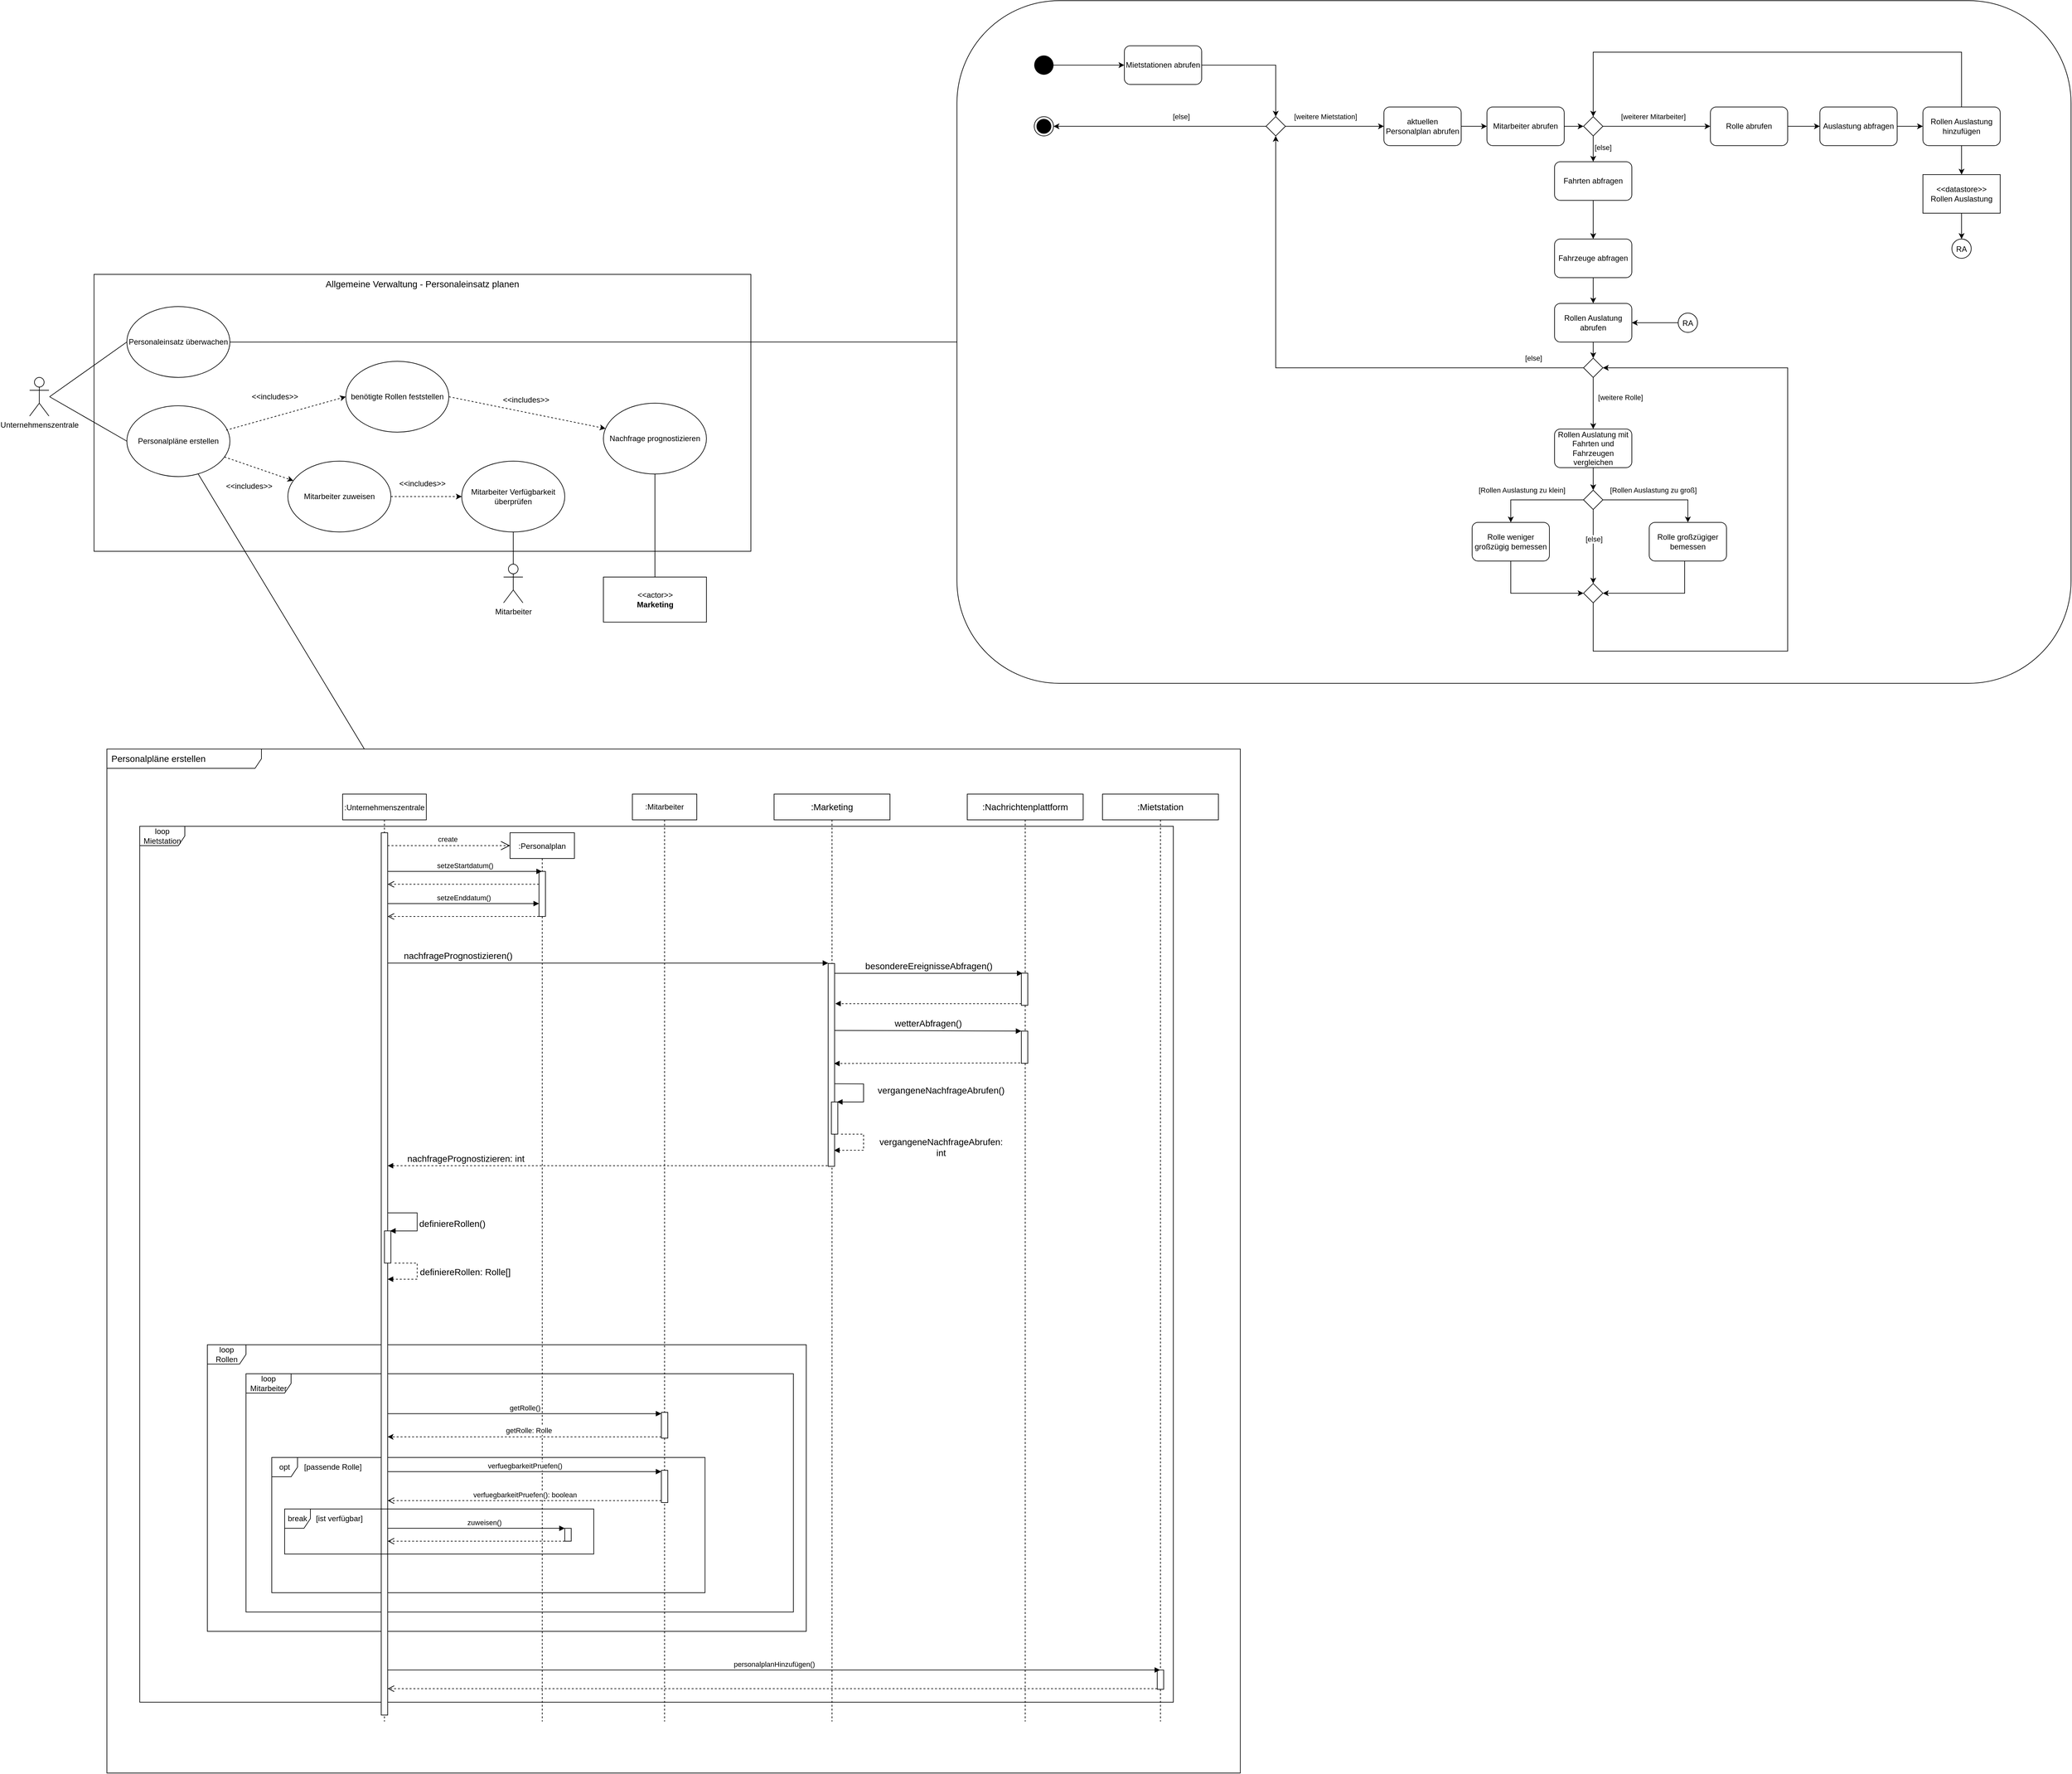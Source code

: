 <mxfile>
    <diagram id="rWbYprW9HPqFm0baPvF3" name="Page-1">
        <mxGraphModel dx="14440" dy="11853" grid="1" gridSize="10" guides="1" tooltips="1" connect="1" arrows="1" fold="1" page="1" pageScale="1" pageWidth="3500" pageHeight="3000" math="0" shadow="0">
            <root>
                <mxCell id="0"/>
                <mxCell id="1" parent="0"/>
                <mxCell id="LwwEj-3nrfgpdPbPtU6o-1" value="&lt;font style=&quot;font-size: 14px&quot;&gt;Allgemeine Verwaltung - Personaleinsatz planen&lt;/font&gt;" style="rounded=0;whiteSpace=wrap;html=1;verticalAlign=top;" parent="1" vertex="1">
                    <mxGeometry x="-3260" y="-5451" width="1020" height="430" as="geometry"/>
                </mxCell>
                <mxCell id="LwwEj-3nrfgpdPbPtU6o-44" style="edgeStyle=none;rounded=0;orthogonalLoop=1;jettySize=auto;html=1;dashed=1;fontSize=12;startArrow=none;startFill=0;endArrow=classic;endFill=1;" parent="1" source="LwwEj-3nrfgpdPbPtU6o-31" target="LwwEj-3nrfgpdPbPtU6o-39" edge="1">
                    <mxGeometry relative="1" as="geometry">
                        <mxPoint x="-2960" y="-5271" as="targetPoint"/>
                    </mxGeometry>
                </mxCell>
                <mxCell id="66" style="edgeStyle=none;html=1;endArrow=none;endFill=0;" parent="1" source="LwwEj-3nrfgpdPbPtU6o-31" target="17" edge="1">
                    <mxGeometry relative="1" as="geometry"/>
                </mxCell>
                <mxCell id="LwwEj-3nrfgpdPbPtU6o-31" value="Personalpläne erstellen" style="ellipse;whiteSpace=wrap;html=1;fontSize=12;" parent="1" vertex="1">
                    <mxGeometry x="-3209" y="-5247" width="160" height="110" as="geometry"/>
                </mxCell>
                <mxCell id="LwwEj-3nrfgpdPbPtU6o-49" style="edgeStyle=none;rounded=0;orthogonalLoop=1;jettySize=auto;html=1;dashed=1;fontSize=12;startArrow=none;startFill=0;endArrow=classic;endFill=1;exitX=1;exitY=0.5;exitDx=0;exitDy=0;" parent="1" source="LwwEj-3nrfgpdPbPtU6o-34" target="LwwEj-3nrfgpdPbPtU6o-36" edge="1">
                    <mxGeometry relative="1" as="geometry"/>
                </mxCell>
                <mxCell id="LwwEj-3nrfgpdPbPtU6o-34" value="benötigte Rollen feststellen" style="ellipse;whiteSpace=wrap;html=1;fontSize=12;" parent="1" vertex="1">
                    <mxGeometry x="-2869" y="-5316" width="160" height="110" as="geometry"/>
                </mxCell>
                <mxCell id="LwwEj-3nrfgpdPbPtU6o-40" style="edgeStyle=none;rounded=0;orthogonalLoop=1;jettySize=auto;html=1;entryX=0;entryY=0.5;entryDx=0;entryDy=0;dashed=1;fontSize=12;startArrow=none;startFill=0;endArrow=classic;endFill=1;exitX=0.963;exitY=0.345;exitDx=0;exitDy=0;exitPerimeter=0;" parent="1" source="LwwEj-3nrfgpdPbPtU6o-31" target="LwwEj-3nrfgpdPbPtU6o-34" edge="1">
                    <mxGeometry relative="1" as="geometry">
                        <mxPoint x="-2828.066" y="-5312.835" as="sourcePoint"/>
                    </mxGeometry>
                </mxCell>
                <mxCell id="LwwEj-3nrfgpdPbPtU6o-36" value="Nachfrage prognostizieren" style="ellipse;whiteSpace=wrap;html=1;fontSize=12;" parent="1" vertex="1">
                    <mxGeometry x="-2469" y="-5251" width="160" height="110" as="geometry"/>
                </mxCell>
                <mxCell id="LwwEj-3nrfgpdPbPtU6o-39" value="Mitarbeiter zuweisen" style="ellipse;whiteSpace=wrap;html=1;fontSize=12;" parent="1" vertex="1">
                    <mxGeometry x="-2959" y="-5161" width="160" height="110" as="geometry"/>
                </mxCell>
                <mxCell id="LwwEj-3nrfgpdPbPtU6o-41" value="&amp;lt;&amp;lt;includes&amp;gt;&amp;gt;" style="text;html=1;strokeColor=none;fillColor=none;align=center;verticalAlign=middle;whiteSpace=wrap;rounded=0;fontSize=12;" parent="1" vertex="1">
                    <mxGeometry x="-3049" y="-5137" width="60" height="30" as="geometry"/>
                </mxCell>
                <mxCell id="LwwEj-3nrfgpdPbPtU6o-46" value="&amp;lt;&amp;lt;includes&amp;gt;&amp;gt;" style="text;html=1;strokeColor=none;fillColor=none;align=center;verticalAlign=middle;whiteSpace=wrap;rounded=0;fontSize=12;" parent="1" vertex="1">
                    <mxGeometry x="-3009" y="-5276" width="60" height="30" as="geometry"/>
                </mxCell>
                <mxCell id="127" style="edgeStyle=none;html=1;endArrow=none;endFill=0;" parent="1" source="LwwEj-3nrfgpdPbPtU6o-48" target="124" edge="1">
                    <mxGeometry relative="1" as="geometry"/>
                </mxCell>
                <mxCell id="LwwEj-3nrfgpdPbPtU6o-48" value="Personaleinsatz überwachen" style="ellipse;whiteSpace=wrap;html=1;fontSize=12;" parent="1" vertex="1">
                    <mxGeometry x="-3209" y="-5401" width="160" height="110" as="geometry"/>
                </mxCell>
                <mxCell id="LwwEj-3nrfgpdPbPtU6o-51" value="&amp;lt;&amp;lt;includes&amp;gt;&amp;gt;" style="text;html=1;strokeColor=none;fillColor=none;align=center;verticalAlign=middle;whiteSpace=wrap;rounded=0;fontSize=12;" parent="1" vertex="1">
                    <mxGeometry x="-2619" y="-5271" width="60" height="30" as="geometry"/>
                </mxCell>
                <mxCell id="2" value="Unternehmenszentrale" style="shape=umlActor;verticalLabelPosition=bottom;verticalAlign=top;html=1;outlineConnect=0;" parent="1" vertex="1">
                    <mxGeometry x="-3360" y="-5291" width="30" height="60" as="geometry"/>
                </mxCell>
                <mxCell id="3" style="edgeStyle=none;rounded=0;orthogonalLoop=1;jettySize=auto;html=1;fontSize=12;endArrow=none;endFill=0;exitX=0;exitY=0.5;exitDx=0;exitDy=0;" parent="1" source="LwwEj-3nrfgpdPbPtU6o-31" edge="1">
                    <mxGeometry relative="1" as="geometry">
                        <mxPoint x="-3329" y="-5261" as="targetPoint"/>
                        <mxPoint x="-3209" y="-5271" as="sourcePoint"/>
                    </mxGeometry>
                </mxCell>
                <mxCell id="6" style="edgeStyle=none;html=1;endArrow=none;endFill=0;" parent="1" source="5" target="LwwEj-3nrfgpdPbPtU6o-36" edge="1">
                    <mxGeometry relative="1" as="geometry"/>
                </mxCell>
                <mxCell id="5" value="&amp;lt;&amp;lt;actor&amp;gt;&amp;gt;&lt;br&gt;&lt;b&gt;Marketing&lt;/b&gt;" style="text;html=1;align=center;verticalAlign=middle;dashed=0;fillColor=#ffffff;strokeColor=#000000;" parent="1" vertex="1">
                    <mxGeometry x="-2469" y="-4981" width="160" height="70" as="geometry"/>
                </mxCell>
                <mxCell id="11" style="edgeStyle=none;rounded=0;orthogonalLoop=1;jettySize=auto;html=1;fontSize=12;endArrow=none;endFill=0;exitX=0;exitY=0.5;exitDx=0;exitDy=0;" parent="1" source="LwwEj-3nrfgpdPbPtU6o-48" edge="1">
                    <mxGeometry relative="1" as="geometry">
                        <mxPoint x="-3329" y="-5261" as="targetPoint"/>
                        <mxPoint x="-3199" y="-5182" as="sourcePoint"/>
                    </mxGeometry>
                </mxCell>
                <mxCell id="12" value="Mitarbeiter Verfügbarkeit überprüfen" style="ellipse;whiteSpace=wrap;html=1;fontSize=12;" parent="1" vertex="1">
                    <mxGeometry x="-2689" y="-5161" width="160" height="110" as="geometry"/>
                </mxCell>
                <mxCell id="13" style="edgeStyle=none;rounded=0;orthogonalLoop=1;jettySize=auto;html=1;dashed=1;fontSize=12;startArrow=none;startFill=0;endArrow=classic;endFill=1;entryX=0;entryY=0.5;entryDx=0;entryDy=0;exitX=1;exitY=0.5;exitDx=0;exitDy=0;" parent="1" source="LwwEj-3nrfgpdPbPtU6o-39" target="12" edge="1">
                    <mxGeometry relative="1" as="geometry">
                        <mxPoint x="-3047.402" y="-5157.464" as="sourcePoint"/>
                        <mxPoint x="-2940.544" y="-5120.611" as="targetPoint"/>
                    </mxGeometry>
                </mxCell>
                <mxCell id="14" value="&amp;lt;&amp;lt;includes&amp;gt;&amp;gt;" style="text;html=1;strokeColor=none;fillColor=none;align=center;verticalAlign=middle;whiteSpace=wrap;rounded=0;fontSize=12;" parent="1" vertex="1">
                    <mxGeometry x="-2780" y="-5141" width="60" height="30" as="geometry"/>
                </mxCell>
                <mxCell id="15" value="Mitarbeiter" style="shape=umlActor;verticalLabelPosition=bottom;verticalAlign=top;html=1;outlineConnect=0;" parent="1" vertex="1">
                    <mxGeometry x="-2624" y="-5001" width="30" height="60" as="geometry"/>
                </mxCell>
                <mxCell id="16" style="edgeStyle=none;rounded=0;orthogonalLoop=1;jettySize=auto;html=1;fontSize=12;endArrow=none;endFill=0;exitX=0.5;exitY=0;exitDx=0;exitDy=0;exitPerimeter=0;entryX=0.5;entryY=1;entryDx=0;entryDy=0;" parent="1" source="15" target="12" edge="1">
                    <mxGeometry relative="1" as="geometry">
                        <mxPoint x="-2799" y="-4991" as="targetPoint"/>
                        <mxPoint x="-2679" y="-4936.5" as="sourcePoint"/>
                    </mxGeometry>
                </mxCell>
                <mxCell id="17" value="Personalpläne erstellen" style="shape=umlFrame;whiteSpace=wrap;html=1;width=240;height=30;boundedLbl=1;verticalAlign=middle;align=left;spacingLeft=5;fontSize=14;" parent="1" vertex="1">
                    <mxGeometry x="-3240" y="-4714" width="1760" height="1590" as="geometry"/>
                </mxCell>
                <mxCell id="18" value="loop Rollen" style="shape=umlFrame;whiteSpace=wrap;html=1;" parent="1" vertex="1">
                    <mxGeometry x="-3084" y="-3789" width="930" height="445" as="geometry"/>
                </mxCell>
                <mxCell id="19" value="loop Mietstation" style="shape=umlFrame;whiteSpace=wrap;html=1;width=70;height=30;" parent="1" vertex="1">
                    <mxGeometry x="-3189" y="-4594" width="1605" height="1360" as="geometry"/>
                </mxCell>
                <mxCell id="20" value="opt" style="shape=umlFrame;whiteSpace=wrap;html=1;width=40;height=30;" parent="1" vertex="1">
                    <mxGeometry x="-2984" y="-3614" width="672.75" height="210" as="geometry"/>
                </mxCell>
                <mxCell id="21" value=":Unternehmenszentrale" style="shape=umlLifeline;perimeter=lifelinePerimeter;container=1;collapsible=0;recursiveResize=0;rounded=0;shadow=0;strokeWidth=1;size=40;" parent="1" vertex="1">
                    <mxGeometry x="-2874" y="-4644" width="130" height="1440" as="geometry"/>
                </mxCell>
                <mxCell id="22" value="loop Mitarbeiter" style="shape=umlFrame;whiteSpace=wrap;html=1;width=70;height=30;" parent="21" vertex="1">
                    <mxGeometry x="-150" y="900" width="850" height="370" as="geometry"/>
                </mxCell>
                <mxCell id="23" value="" style="html=1;points=[];perimeter=orthogonalPerimeter;" parent="21" vertex="1">
                    <mxGeometry x="60" y="60" width="10" height="1370" as="geometry"/>
                </mxCell>
                <mxCell id="24" value="" style="html=1;points=[];perimeter=orthogonalPerimeter;fontSize=14;" parent="21" vertex="1">
                    <mxGeometry x="65.0" y="678.2" width="10" height="50" as="geometry"/>
                </mxCell>
                <mxCell id="25" value="definiereRollen()" style="html=1;verticalAlign=bottom;labelBackgroundColor=none;endArrow=block;endFill=1;rounded=0;fontSize=14;entryX=0.875;entryY=0;entryDx=0;entryDy=0;entryPerimeter=0;" parent="21" source="23" target="24" edge="1">
                    <mxGeometry x="0.274" y="-54" width="160" relative="1" as="geometry">
                        <mxPoint x="71.22" y="649.995" as="sourcePoint"/>
                        <mxPoint x="-504.17" y="568.2" as="targetPoint"/>
                        <Array as="points">
                            <mxPoint x="115.83" y="650.2"/>
                            <mxPoint x="115.83" y="678.2"/>
                        </Array>
                        <mxPoint x="54" y="54" as="offset"/>
                    </mxGeometry>
                </mxCell>
                <mxCell id="26" value="&lt;div&gt;definiereRollen: Rolle[]&lt;/div&gt;" style="html=1;verticalAlign=bottom;labelBackgroundColor=none;endArrow=block;endFill=1;dashed=1;rounded=0;fontSize=14;" parent="21" target="23" edge="1">
                    <mxGeometry x="0.134" y="-74" width="160" relative="1" as="geometry">
                        <mxPoint x="80.83" y="728.2" as="sourcePoint"/>
                        <mxPoint x="70.0" y="753.315" as="targetPoint"/>
                        <Array as="points">
                            <mxPoint x="115.83" y="728.2"/>
                            <mxPoint x="115.83" y="753.2"/>
                        </Array>
                        <mxPoint x="74" y="74" as="offset"/>
                    </mxGeometry>
                </mxCell>
                <mxCell id="27" value="[ist verfügbar]" style="text;html=1;strokeColor=none;fillColor=none;align=center;verticalAlign=middle;whiteSpace=wrap;rounded=0;" parent="21" vertex="1">
                    <mxGeometry x="-60" y="1110" width="110" height="30" as="geometry"/>
                </mxCell>
                <mxCell id="28" value="[passende Rolle]" style="text;html=1;strokeColor=none;fillColor=none;align=center;verticalAlign=middle;whiteSpace=wrap;rounded=0;" parent="21" vertex="1">
                    <mxGeometry x="-70" y="1030" width="110" height="30" as="geometry"/>
                </mxCell>
                <mxCell id="29" value="break" style="shape=umlFrame;whiteSpace=wrap;html=1;width=40;height=30;" parent="21" vertex="1">
                    <mxGeometry x="-90" y="1110" width="480" height="70" as="geometry"/>
                </mxCell>
                <mxCell id="30" value=":Personalplan" style="shape=umlLifeline;perimeter=lifelinePerimeter;container=1;collapsible=0;recursiveResize=0;rounded=0;shadow=0;strokeWidth=1;" parent="1" vertex="1">
                    <mxGeometry x="-2614" y="-4584" width="100" height="1380" as="geometry"/>
                </mxCell>
                <mxCell id="31" value="" style="html=1;points=[];perimeter=orthogonalPerimeter;" parent="30" vertex="1">
                    <mxGeometry x="45" y="60" width="10" height="70" as="geometry"/>
                </mxCell>
                <mxCell id="32" value="" style="html=1;points=[];perimeter=orthogonalPerimeter;" parent="30" vertex="1">
                    <mxGeometry x="85" y="1080" width="10" height="20" as="geometry"/>
                </mxCell>
                <mxCell id="33" value=":Mitarbeiter" style="shape=umlLifeline;perimeter=lifelinePerimeter;whiteSpace=wrap;html=1;container=1;collapsible=0;recursiveResize=0;outlineConnect=0;" parent="1" vertex="1">
                    <mxGeometry x="-2424" y="-4644" width="100" height="1440" as="geometry"/>
                </mxCell>
                <mxCell id="34" value="" style="html=1;points=[];perimeter=orthogonalPerimeter;" parent="33" vertex="1">
                    <mxGeometry x="45" y="960" width="10" height="40" as="geometry"/>
                </mxCell>
                <mxCell id="35" value="" style="html=1;points=[];perimeter=orthogonalPerimeter;" parent="33" vertex="1">
                    <mxGeometry x="45" y="1050" width="10" height="50" as="geometry"/>
                </mxCell>
                <mxCell id="36" value="create" style="endArrow=open;endSize=12;dashed=1;html=1;rounded=0;" parent="1" source="23" edge="1">
                    <mxGeometry x="-0.026" y="10" width="160" relative="1" as="geometry">
                        <mxPoint x="-2804" y="-4574" as="sourcePoint"/>
                        <mxPoint x="-2614" y="-4564" as="targetPoint"/>
                        <Array as="points">
                            <mxPoint x="-2714" y="-4564"/>
                        </Array>
                        <mxPoint as="offset"/>
                    </mxGeometry>
                </mxCell>
                <mxCell id="37" value="setzeStartdatum()" style="html=1;verticalAlign=bottom;endArrow=block;rounded=0;" parent="1" source="23" target="30" edge="1">
                    <mxGeometry width="80" relative="1" as="geometry">
                        <mxPoint x="-2784" y="-4494" as="sourcePoint"/>
                        <mxPoint x="-2704" y="-4494" as="targetPoint"/>
                        <Array as="points">
                            <mxPoint x="-2674" y="-4524"/>
                        </Array>
                    </mxGeometry>
                </mxCell>
                <mxCell id="38" value="" style="html=1;verticalAlign=bottom;endArrow=open;dashed=1;endSize=8;rounded=0;" parent="1" source="31" target="23" edge="1">
                    <mxGeometry relative="1" as="geometry">
                        <mxPoint x="-2654" y="-4474" as="sourcePoint"/>
                        <mxPoint x="-2734" y="-4474" as="targetPoint"/>
                        <Array as="points">
                            <mxPoint x="-2694" y="-4504"/>
                        </Array>
                    </mxGeometry>
                </mxCell>
                <mxCell id="39" value="setzeEnddatum()" style="html=1;verticalAlign=bottom;endArrow=block;rounded=0;" parent="1" source="23" target="31" edge="1">
                    <mxGeometry width="80" relative="1" as="geometry">
                        <mxPoint x="-2664" y="-4374" as="sourcePoint"/>
                        <mxPoint x="-2584" y="-4374" as="targetPoint"/>
                        <Array as="points">
                            <mxPoint x="-2694" y="-4474"/>
                        </Array>
                    </mxGeometry>
                </mxCell>
                <mxCell id="40" value="" style="html=1;verticalAlign=bottom;endArrow=open;dashed=1;endSize=8;rounded=0;" parent="1" source="31" target="23" edge="1">
                    <mxGeometry relative="1" as="geometry">
                        <mxPoint x="-2584" y="-4374" as="sourcePoint"/>
                        <mxPoint x="-2664" y="-4374" as="targetPoint"/>
                        <Array as="points">
                            <mxPoint x="-2684" y="-4454"/>
                        </Array>
                    </mxGeometry>
                </mxCell>
                <mxCell id="41" value="nachfragePrognostizieren()" style="html=1;verticalAlign=bottom;labelBackgroundColor=none;endArrow=block;endFill=1;rounded=0;fontSize=14;entryX=0.009;entryY=-0.002;entryDx=0;entryDy=0;entryPerimeter=0;" parent="1" source="23" target="43" edge="1">
                    <mxGeometry x="-0.678" width="160" relative="1" as="geometry">
                        <mxPoint x="-2784" y="-4382" as="sourcePoint"/>
                        <mxPoint x="-1734" y="-4382" as="targetPoint"/>
                        <mxPoint x="-1" as="offset"/>
                    </mxGeometry>
                </mxCell>
                <mxCell id="42" value=":Marketing" style="shape=umlLifeline;perimeter=lifelinePerimeter;whiteSpace=wrap;html=1;container=1;collapsible=0;recursiveResize=0;outlineConnect=0;lifelineDashed=1;fontSize=14;size=40;" parent="1" vertex="1">
                    <mxGeometry x="-2204" y="-4644" width="180" height="1440" as="geometry"/>
                </mxCell>
                <mxCell id="43" value="" style="html=1;points=[];perimeter=orthogonalPerimeter;fontSize=14;" parent="42" vertex="1">
                    <mxGeometry x="84" y="263" width="10" height="315" as="geometry"/>
                </mxCell>
                <mxCell id="44" value="" style="html=1;points=[];perimeter=orthogonalPerimeter;fontSize=14;" parent="42" vertex="1">
                    <mxGeometry x="89" y="478" width="10" height="50" as="geometry"/>
                </mxCell>
                <mxCell id="45" value="vergangeneNachfrageAbrufen()" style="html=1;verticalAlign=bottom;labelBackgroundColor=none;endArrow=block;endFill=1;rounded=0;fontSize=14;entryX=0.875;entryY=0;entryDx=0;entryDy=0;entryPerimeter=0;exitX=1.039;exitY=0.593;exitDx=0;exitDy=0;exitPerimeter=0;" parent="42" source="43" target="44" edge="1">
                    <mxGeometry x="0.15" y="120" width="160" relative="1" as="geometry">
                        <mxPoint x="99" y="448" as="sourcePoint"/>
                        <mxPoint x="249" y="448" as="targetPoint"/>
                        <Array as="points">
                            <mxPoint x="139" y="450"/>
                            <mxPoint x="139" y="478"/>
                        </Array>
                        <mxPoint as="offset"/>
                    </mxGeometry>
                </mxCell>
                <mxCell id="46" value="&lt;div&gt;vergangeneNachfrageAbrufen:&lt;/div&gt;&lt;div&gt;int&lt;br&gt;&lt;/div&gt;" style="html=1;verticalAlign=bottom;labelBackgroundColor=none;endArrow=block;endFill=1;dashed=1;rounded=0;fontSize=14;entryX=0.917;entryY=0.921;entryDx=0;entryDy=0;entryPerimeter=0;" parent="42" target="43" edge="1">
                    <mxGeometry x="0.134" y="121" width="160" relative="1" as="geometry">
                        <mxPoint x="104" y="528" as="sourcePoint"/>
                        <mxPoint x="264" y="528" as="targetPoint"/>
                        <Array as="points">
                            <mxPoint x="139" y="528"/>
                            <mxPoint x="139" y="553"/>
                        </Array>
                        <mxPoint x="120" y="-106" as="offset"/>
                    </mxGeometry>
                </mxCell>
                <mxCell id="47" value=":Nachrichtenplattform" style="shape=umlLifeline;perimeter=lifelinePerimeter;whiteSpace=wrap;html=1;container=1;collapsible=0;recursiveResize=0;outlineConnect=0;lifelineDashed=1;fontSize=14;" parent="1" vertex="1">
                    <mxGeometry x="-1904" y="-4644" width="180" height="1440" as="geometry"/>
                </mxCell>
                <mxCell id="48" value="" style="html=1;points=[];perimeter=orthogonalPerimeter;fontSize=14;" parent="47" vertex="1">
                    <mxGeometry x="84" y="278" width="10" height="50" as="geometry"/>
                </mxCell>
                <mxCell id="49" value="" style="html=1;points=[];perimeter=orthogonalPerimeter;fontSize=14;" parent="47" vertex="1">
                    <mxGeometry x="84" y="368" width="10" height="50" as="geometry"/>
                </mxCell>
                <mxCell id="50" value="besondereEreignisseAbfragen()" style="html=1;verticalAlign=bottom;labelBackgroundColor=none;endArrow=block;endFill=1;rounded=0;fontSize=14;entryX=0.178;entryY=0.004;entryDx=0;entryDy=0;entryPerimeter=0;" parent="1" source="43" target="48" edge="1">
                    <mxGeometry width="160" relative="1" as="geometry">
                        <mxPoint x="-2075" y="-4336" as="sourcePoint"/>
                        <mxPoint x="-1915" y="-4336" as="targetPoint"/>
                    </mxGeometry>
                </mxCell>
                <mxCell id="51" value="" style="html=1;verticalAlign=bottom;labelBackgroundColor=none;endArrow=block;endFill=1;dashed=1;rounded=0;fontSize=14;entryX=1.1;entryY=0.198;entryDx=0;entryDy=0;entryPerimeter=0;" parent="1" source="48" target="43" edge="1">
                    <mxGeometry width="160" relative="1" as="geometry">
                        <mxPoint x="-1815" y="-4318.66" as="sourcePoint"/>
                        <mxPoint x="-2080" y="-4318.66" as="targetPoint"/>
                    </mxGeometry>
                </mxCell>
                <mxCell id="52" value="wetterAbfragen()" style="html=1;verticalAlign=bottom;labelBackgroundColor=none;endArrow=block;endFill=1;rounded=0;fontSize=14;exitX=0.946;exitY=0.33;exitDx=0;exitDy=0;exitPerimeter=0;" parent="1" source="43" edge="1">
                    <mxGeometry width="160" relative="1" as="geometry">
                        <mxPoint x="-2078.96" y="-4276.04" as="sourcePoint"/>
                        <mxPoint x="-1820" y="-4276.04" as="targetPoint"/>
                    </mxGeometry>
                </mxCell>
                <mxCell id="53" value="" style="html=1;verticalAlign=bottom;labelBackgroundColor=none;endArrow=block;endFill=1;dashed=1;rounded=0;fontSize=14;exitX=-0.193;exitY=0.886;exitDx=0;exitDy=0;exitPerimeter=0;entryX=0.918;entryY=0.493;entryDx=0;entryDy=0;entryPerimeter=0;" parent="1" target="43" edge="1">
                    <mxGeometry width="160" relative="1" as="geometry">
                        <mxPoint x="-1821.93" y="-4226.66" as="sourcePoint"/>
                        <mxPoint x="-2080" y="-4226.66" as="targetPoint"/>
                    </mxGeometry>
                </mxCell>
                <mxCell id="54" value="nachfragePrognostizieren: int" style="html=1;verticalAlign=bottom;labelBackgroundColor=none;endArrow=block;endFill=1;dashed=1;rounded=0;fontSize=14;exitX=-0.1;exitY=0.997;exitDx=0;exitDy=0;exitPerimeter=0;" parent="1" source="43" target="23" edge="1">
                    <mxGeometry x="0.649" width="160" relative="1" as="geometry">
                        <mxPoint x="-2079" y="-4254" as="sourcePoint"/>
                        <mxPoint x="-2784" y="-4067" as="targetPoint"/>
                        <mxPoint x="1" as="offset"/>
                    </mxGeometry>
                </mxCell>
                <mxCell id="55" value="getRolle()" style="html=1;verticalAlign=bottom;endArrow=block;rounded=0;" parent="1" source="23" target="34" edge="1">
                    <mxGeometry width="80" relative="1" as="geometry">
                        <mxPoint x="-2764" y="-3682" as="sourcePoint"/>
                        <mxPoint x="-2580" y="-3682" as="targetPoint"/>
                        <Array as="points">
                            <mxPoint x="-2705" y="-3682"/>
                        </Array>
                    </mxGeometry>
                </mxCell>
                <mxCell id="56" style="edgeStyle=none;html=1;dashed=1;" parent="1" edge="1">
                    <mxGeometry relative="1" as="geometry">
                        <mxPoint x="-2379" y="-3646" as="sourcePoint"/>
                        <mxPoint x="-2804" y="-3646" as="targetPoint"/>
                    </mxGeometry>
                </mxCell>
                <mxCell id="57" value="getRolle: Rolle" style="edgeLabel;html=1;align=center;verticalAlign=middle;resizable=0;points=[];" parent="56" vertex="1" connectable="0">
                    <mxGeometry x="0.049" y="1" relative="1" as="geometry">
                        <mxPoint x="17" y="-11" as="offset"/>
                    </mxGeometry>
                </mxCell>
                <mxCell id="58" value="verfuegbarkeitPruefen()" style="html=1;verticalAlign=bottom;endArrow=block;rounded=0;" parent="1" edge="1">
                    <mxGeometry width="80" relative="1" as="geometry">
                        <mxPoint x="-2804" y="-3592" as="sourcePoint"/>
                        <mxPoint x="-2379" y="-3592" as="targetPoint"/>
                        <Array as="points">
                            <mxPoint x="-2474" y="-3592"/>
                        </Array>
                    </mxGeometry>
                </mxCell>
                <mxCell id="59" value="verfuegbarkeitPruefen(): boolean" style="html=1;verticalAlign=bottom;endArrow=open;dashed=1;endSize=8;rounded=0;" parent="1" edge="1">
                    <mxGeometry relative="1" as="geometry">
                        <mxPoint x="-2379" y="-3547" as="sourcePoint"/>
                        <mxPoint x="-2804" y="-3547" as="targetPoint"/>
                        <Array as="points">
                            <mxPoint x="-2464" y="-3547"/>
                        </Array>
                    </mxGeometry>
                </mxCell>
                <mxCell id="60" value="zuweisen()" style="html=1;verticalAlign=bottom;endArrow=block;rounded=0;" parent="1" source="23" target="32" edge="1">
                    <mxGeometry x="0.091" width="80" relative="1" as="geometry">
                        <mxPoint x="-2774" y="-3504" as="sourcePoint"/>
                        <mxPoint x="-2539" y="-3504" as="targetPoint"/>
                        <Array as="points">
                            <mxPoint x="-2664" y="-3504"/>
                        </Array>
                        <mxPoint as="offset"/>
                    </mxGeometry>
                </mxCell>
                <mxCell id="61" value="" style="html=1;verticalAlign=bottom;endArrow=open;dashed=1;endSize=8;rounded=0;" parent="1" source="32" target="23" edge="1">
                    <mxGeometry relative="1" as="geometry">
                        <mxPoint x="-2539" y="-3484" as="sourcePoint"/>
                        <mxPoint x="-2774" y="-3484" as="targetPoint"/>
                        <Array as="points">
                            <mxPoint x="-2654" y="-3484"/>
                        </Array>
                    </mxGeometry>
                </mxCell>
                <mxCell id="62" value=":Mietstation" style="shape=umlLifeline;perimeter=lifelinePerimeter;whiteSpace=wrap;html=1;container=1;collapsible=0;recursiveResize=0;outlineConnect=0;lifelineDashed=1;fontSize=14;" parent="1" vertex="1">
                    <mxGeometry x="-1694" y="-4644" width="180" height="1440" as="geometry"/>
                </mxCell>
                <mxCell id="63" value="" style="html=1;points=[];perimeter=orthogonalPerimeter;fontSize=14;" parent="62" vertex="1">
                    <mxGeometry x="85" y="1360" width="10" height="30" as="geometry"/>
                </mxCell>
                <mxCell id="64" value="personalplanHinzufügen()" style="html=1;verticalAlign=bottom;endArrow=block;rounded=0;" parent="1" source="23" target="62" edge="1">
                    <mxGeometry width="80" relative="1" as="geometry">
                        <mxPoint x="-2774" y="-3284" as="sourcePoint"/>
                        <mxPoint x="-2499" y="-3284" as="targetPoint"/>
                        <Array as="points">
                            <mxPoint x="-2634" y="-3284"/>
                        </Array>
                    </mxGeometry>
                </mxCell>
                <mxCell id="65" value="" style="html=1;verticalAlign=bottom;endArrow=open;dashed=1;endSize=8;rounded=0;" parent="1" edge="1">
                    <mxGeometry relative="1" as="geometry">
                        <mxPoint x="-1609" y="-3255" as="sourcePoint"/>
                        <mxPoint x="-2804" y="-3255" as="targetPoint"/>
                        <Array as="points"/>
                    </mxGeometry>
                </mxCell>
                <mxCell id="126" value="" style="group" parent="1" vertex="1" connectable="0">
                    <mxGeometry x="-1920" y="-5876" width="1730" height="1060" as="geometry"/>
                </mxCell>
                <mxCell id="124" value="" style="rounded=1;whiteSpace=wrap;html=1;" parent="126" vertex="1">
                    <mxGeometry width="1730" height="1060" as="geometry"/>
                </mxCell>
                <mxCell id="68" value="" style="ellipse;fillColor=#000000;strokeColor=none;" parent="126" vertex="1">
                    <mxGeometry x="120" y="85.07" width="30" height="30" as="geometry"/>
                </mxCell>
                <mxCell id="69" value="" style="ellipse;html=1;shape=endState;fillColor=#000000;strokeColor=#000000;" parent="126" vertex="1">
                    <mxGeometry x="120" y="180.07" width="30" height="30" as="geometry"/>
                </mxCell>
                <mxCell id="71" value="Mietstationen abrufen" style="rounded=1;whiteSpace=wrap;html=1;" parent="126" vertex="1">
                    <mxGeometry x="260" y="70.07" width="120" height="60" as="geometry"/>
                </mxCell>
                <mxCell id="67" value="" style="edgeStyle=orthogonalEdgeStyle;html=1;rounded=0;" parent="126" source="68" target="71" edge="1">
                    <mxGeometry relative="1" as="geometry"/>
                </mxCell>
                <mxCell id="74" style="edgeStyle=orthogonalEdgeStyle;rounded=0;html=1;entryX=1;entryY=0.5;entryDx=0;entryDy=0;" parent="126" source="76" target="69" edge="1">
                    <mxGeometry relative="1" as="geometry"/>
                </mxCell>
                <mxCell id="75" value="[else]" style="edgeLabel;html=1;align=center;verticalAlign=middle;resizable=0;points=[];" parent="74" vertex="1" connectable="0">
                    <mxGeometry x="-0.128" relative="1" as="geometry">
                        <mxPoint x="12" y="-15" as="offset"/>
                    </mxGeometry>
                </mxCell>
                <mxCell id="76" value="" style="rhombus;" parent="126" vertex="1">
                    <mxGeometry x="480" y="180.07" width="30" height="30" as="geometry"/>
                </mxCell>
                <mxCell id="70" style="edgeStyle=orthogonalEdgeStyle;html=1;entryX=0.5;entryY=0;entryDx=0;entryDy=0;rounded=0;" parent="126" source="71" target="76" edge="1">
                    <mxGeometry relative="1" as="geometry"/>
                </mxCell>
                <mxCell id="78" value="Mitarbeiter abrufen" style="rounded=1;whiteSpace=wrap;html=1;" parent="126" vertex="1">
                    <mxGeometry x="823" y="165.07" width="120" height="60" as="geometry"/>
                </mxCell>
                <mxCell id="83" value="" style="rhombus;" parent="126" vertex="1">
                    <mxGeometry x="973" y="180.07" width="30" height="30" as="geometry"/>
                </mxCell>
                <mxCell id="77" value="" style="edgeStyle=orthogonalEdgeStyle;rounded=0;html=1;entryX=0;entryY=0.5;entryDx=0;entryDy=0;" parent="126" source="78" target="83" edge="1">
                    <mxGeometry relative="1" as="geometry">
                        <mxPoint x="953" y="195.07" as="targetPoint"/>
                    </mxGeometry>
                </mxCell>
                <mxCell id="85" value="Rolle abrufen" style="rounded=1;whiteSpace=wrap;html=1;" parent="126" vertex="1">
                    <mxGeometry x="1170" y="165.07" width="120" height="60" as="geometry"/>
                </mxCell>
                <mxCell id="79" value="" style="edgeStyle=orthogonalEdgeStyle;rounded=0;html=1;" parent="126" source="83" target="85" edge="1">
                    <mxGeometry relative="1" as="geometry"/>
                </mxCell>
                <mxCell id="80" value="[weiterer Mitarbeiter]" style="edgeLabel;html=1;align=center;verticalAlign=middle;resizable=0;points=[];" parent="79" vertex="1" connectable="0">
                    <mxGeometry x="-0.262" relative="1" as="geometry">
                        <mxPoint x="16" y="-15" as="offset"/>
                    </mxGeometry>
                </mxCell>
                <mxCell id="88" value="Auslastung abfragen" style="rounded=1;whiteSpace=wrap;html=1;" parent="126" vertex="1">
                    <mxGeometry x="1340" y="165.07" width="120" height="60" as="geometry"/>
                </mxCell>
                <mxCell id="84" value="" style="edgeStyle=orthogonalEdgeStyle;rounded=0;html=1;" parent="126" source="85" target="88" edge="1">
                    <mxGeometry relative="1" as="geometry"/>
                </mxCell>
                <mxCell id="89" style="edgeStyle=orthogonalEdgeStyle;rounded=0;html=1;entryX=0;entryY=0.5;entryDx=0;entryDy=0;" parent="126" source="90" target="78" edge="1">
                    <mxGeometry relative="1" as="geometry"/>
                </mxCell>
                <mxCell id="90" value="aktuellen Personalplan abrufen" style="rounded=1;whiteSpace=wrap;html=1;" parent="126" vertex="1">
                    <mxGeometry x="663" y="165.07" width="120" height="60" as="geometry"/>
                </mxCell>
                <mxCell id="72" value="" style="edgeStyle=orthogonalEdgeStyle;rounded=0;html=1;entryX=0;entryY=0.5;entryDx=0;entryDy=0;" parent="126" source="76" target="90" edge="1">
                    <mxGeometry relative="1" as="geometry">
                        <mxPoint x="610" y="195.07" as="targetPoint"/>
                    </mxGeometry>
                </mxCell>
                <mxCell id="73" value="[weitere Mietstation]" style="edgeLabel;html=1;align=center;verticalAlign=middle;resizable=0;points=[];" parent="72" vertex="1" connectable="0">
                    <mxGeometry x="-0.242" y="-5" relative="1" as="geometry">
                        <mxPoint x="4" y="-20" as="offset"/>
                    </mxGeometry>
                </mxCell>
                <mxCell id="91" style="edgeStyle=orthogonalEdgeStyle;rounded=0;html=1;entryX=0.5;entryY=0;entryDx=0;entryDy=0;" parent="126" source="92" target="83" edge="1">
                    <mxGeometry relative="1" as="geometry">
                        <Array as="points">
                            <mxPoint x="1560" y="80.07"/>
                            <mxPoint x="988" y="80.07"/>
                        </Array>
                    </mxGeometry>
                </mxCell>
                <mxCell id="92" value="Rollen Auslastung hinzufügen" style="rounded=1;whiteSpace=wrap;html=1;" parent="126" vertex="1">
                    <mxGeometry x="1500" y="165.07" width="120" height="60" as="geometry"/>
                </mxCell>
                <mxCell id="86" value="" style="edgeStyle=orthogonalEdgeStyle;rounded=0;html=1;" parent="126" source="88" target="92" edge="1">
                    <mxGeometry relative="1" as="geometry"/>
                </mxCell>
                <mxCell id="94" value="&amp;lt;&amp;lt;datastore&amp;gt;&amp;gt;&lt;br&gt;Rollen Auslastung" style="whiteSpace=wrap;html=1;" parent="126" vertex="1">
                    <mxGeometry x="1500" y="270.07" width="120" height="60" as="geometry"/>
                </mxCell>
                <mxCell id="87" value="" style="edgeStyle=orthogonalEdgeStyle;rounded=0;html=1;exitX=0.5;exitY=1;exitDx=0;exitDy=0;" parent="126" source="92" target="94" edge="1">
                    <mxGeometry relative="1" as="geometry"/>
                </mxCell>
                <mxCell id="95" value="RA" style="ellipse;fillColor=#ffffff;strokeColor=#000000;" parent="126" vertex="1">
                    <mxGeometry x="1545" y="370.07" width="30" height="30" as="geometry"/>
                </mxCell>
                <mxCell id="93" style="edgeStyle=orthogonalEdgeStyle;rounded=0;html=1;entryX=0.5;entryY=0;entryDx=0;entryDy=0;" parent="126" source="94" target="95" edge="1">
                    <mxGeometry relative="1" as="geometry"/>
                </mxCell>
                <mxCell id="97" value="Rollen Auslatung abrufen" style="rounded=1;whiteSpace=wrap;html=1;" parent="126" vertex="1">
                    <mxGeometry x="928" y="470.07" width="120" height="60" as="geometry"/>
                </mxCell>
                <mxCell id="98" style="edgeStyle=orthogonalEdgeStyle;rounded=0;html=1;entryX=1;entryY=0.5;entryDx=0;entryDy=0;" parent="126" source="99" target="97" edge="1">
                    <mxGeometry relative="1" as="geometry"/>
                </mxCell>
                <mxCell id="99" value="RA" style="ellipse;fillColor=#ffffff;strokeColor=#000000;" parent="126" vertex="1">
                    <mxGeometry x="1120" y="485.07" width="30" height="30" as="geometry"/>
                </mxCell>
                <mxCell id="102" style="edgeStyle=orthogonalEdgeStyle;rounded=0;html=1;entryX=0.5;entryY=1;entryDx=0;entryDy=0;" parent="126" source="104" target="76" edge="1">
                    <mxGeometry relative="1" as="geometry">
                        <mxPoint x="988" y="510.07" as="targetPoint"/>
                        <Array as="points"/>
                    </mxGeometry>
                </mxCell>
                <mxCell id="103" value="[else]" style="edgeLabel;html=1;align=center;verticalAlign=middle;resizable=0;points=[];" parent="102" vertex="1" connectable="0">
                    <mxGeometry x="-0.92" y="2" relative="1" as="geometry">
                        <mxPoint x="-45" y="-17" as="offset"/>
                    </mxGeometry>
                </mxCell>
                <mxCell id="104" value="" style="rhombus;" parent="126" vertex="1">
                    <mxGeometry x="973" y="555.07" width="30" height="30" as="geometry"/>
                </mxCell>
                <mxCell id="96" style="edgeStyle=orthogonalEdgeStyle;rounded=0;html=1;entryX=0.5;entryY=0;entryDx=0;entryDy=0;" parent="126" source="97" target="104" edge="1">
                    <mxGeometry relative="1" as="geometry"/>
                </mxCell>
                <mxCell id="106" value="Rollen Auslatung mit Fahrten und Fahrzeugen vergleichen" style="rounded=1;whiteSpace=wrap;html=1;" parent="126" vertex="1">
                    <mxGeometry x="928" y="665.07" width="120" height="60" as="geometry"/>
                </mxCell>
                <mxCell id="100" value="" style="edgeStyle=orthogonalEdgeStyle;rounded=0;html=1;entryX=0.5;entryY=0;entryDx=0;entryDy=0;" parent="126" source="104" target="106" edge="1">
                    <mxGeometry relative="1" as="geometry">
                        <mxPoint x="1203" y="490.07" as="targetPoint"/>
                    </mxGeometry>
                </mxCell>
                <mxCell id="101" value="[weitere Rolle]" style="edgeLabel;html=1;align=center;verticalAlign=middle;resizable=0;points=[];" parent="100" vertex="1" connectable="0">
                    <mxGeometry x="-0.262" relative="1" as="geometry">
                        <mxPoint x="42" y="1" as="offset"/>
                    </mxGeometry>
                </mxCell>
                <mxCell id="108" value="Fahrten abfragen" style="rounded=1;whiteSpace=wrap;html=1;" parent="126" vertex="1">
                    <mxGeometry x="928" y="250.07" width="120" height="60" as="geometry"/>
                </mxCell>
                <mxCell id="81" style="edgeStyle=orthogonalEdgeStyle;rounded=0;html=1;entryX=0.5;entryY=0;entryDx=0;entryDy=0;" parent="126" source="83" target="108" edge="1">
                    <mxGeometry relative="1" as="geometry">
                        <mxPoint x="988" y="270.07" as="targetPoint"/>
                        <Array as="points"/>
                    </mxGeometry>
                </mxCell>
                <mxCell id="82" value="[else]" style="edgeLabel;html=1;align=center;verticalAlign=middle;resizable=0;points=[];" parent="81" vertex="1" connectable="0">
                    <mxGeometry x="-0.92" y="2" relative="1" as="geometry">
                        <mxPoint x="13" y="16" as="offset"/>
                    </mxGeometry>
                </mxCell>
                <mxCell id="109" style="edgeStyle=orthogonalEdgeStyle;rounded=0;html=1;" parent="126" source="110" target="97" edge="1">
                    <mxGeometry relative="1" as="geometry"/>
                </mxCell>
                <mxCell id="110" value="Fahrzeuge abfragen" style="rounded=1;whiteSpace=wrap;html=1;" parent="126" vertex="1">
                    <mxGeometry x="928" y="370.07" width="120" height="60" as="geometry"/>
                </mxCell>
                <mxCell id="107" style="edgeStyle=orthogonalEdgeStyle;rounded=0;html=1;entryX=0.5;entryY=0;entryDx=0;entryDy=0;" parent="126" source="108" target="110" edge="1">
                    <mxGeometry relative="1" as="geometry"/>
                </mxCell>
                <mxCell id="117" value="" style="rhombus;" parent="126" vertex="1">
                    <mxGeometry x="973" y="760.07" width="30" height="30" as="geometry"/>
                </mxCell>
                <mxCell id="105" style="edgeStyle=orthogonalEdgeStyle;rounded=0;html=1;entryX=0.5;entryY=0;entryDx=0;entryDy=0;" parent="126" source="106" target="117" edge="1">
                    <mxGeometry relative="1" as="geometry"/>
                </mxCell>
                <mxCell id="119" value="Rolle großzügiger bemessen" style="rounded=1;whiteSpace=wrap;html=1;" parent="126" vertex="1">
                    <mxGeometry x="1075" y="810.07" width="120" height="60" as="geometry"/>
                </mxCell>
                <mxCell id="111" value="" style="edgeStyle=orthogonalEdgeStyle;rounded=0;html=1;" parent="126" source="117" target="119" edge="1">
                    <mxGeometry relative="1" as="geometry"/>
                </mxCell>
                <mxCell id="112" value="[Rollen Auslastung zu groß]" style="edgeLabel;html=1;align=center;verticalAlign=middle;resizable=0;points=[];" parent="111" vertex="1" connectable="0">
                    <mxGeometry x="-0.42" y="3" relative="1" as="geometry">
                        <mxPoint x="29" y="-12" as="offset"/>
                    </mxGeometry>
                </mxCell>
                <mxCell id="121" value="Rolle weniger großzügig bemessen" style="rounded=1;whiteSpace=wrap;html=1;" parent="126" vertex="1">
                    <mxGeometry x="800" y="810.07" width="120" height="60" as="geometry"/>
                </mxCell>
                <mxCell id="113" style="edgeStyle=orthogonalEdgeStyle;rounded=0;html=1;entryX=0.5;entryY=0;entryDx=0;entryDy=0;" parent="126" source="117" target="121" edge="1">
                    <mxGeometry relative="1" as="geometry"/>
                </mxCell>
                <mxCell id="114" value="[Rollen Auslastung zu klein]" style="edgeLabel;html=1;align=center;verticalAlign=middle;resizable=0;points=[];" parent="113" vertex="1" connectable="0">
                    <mxGeometry x="-0.0" relative="1" as="geometry">
                        <mxPoint x="-22" y="-15" as="offset"/>
                    </mxGeometry>
                </mxCell>
                <mxCell id="122" style="edgeStyle=orthogonalEdgeStyle;rounded=0;html=1;entryX=1;entryY=0.5;entryDx=0;entryDy=0;" parent="126" source="123" target="104" edge="1">
                    <mxGeometry relative="1" as="geometry">
                        <Array as="points">
                            <mxPoint x="988" y="1010.07"/>
                            <mxPoint x="1290" y="1010.07"/>
                            <mxPoint x="1290" y="570.07"/>
                        </Array>
                    </mxGeometry>
                </mxCell>
                <mxCell id="123" value="" style="rhombus;" parent="126" vertex="1">
                    <mxGeometry x="973" y="905.07" width="30" height="30" as="geometry"/>
                </mxCell>
                <mxCell id="115" style="edgeStyle=orthogonalEdgeStyle;rounded=0;html=1;" parent="126" source="117" target="123" edge="1">
                    <mxGeometry relative="1" as="geometry"/>
                </mxCell>
                <mxCell id="116" value="[else]" style="edgeLabel;html=1;align=center;verticalAlign=middle;resizable=0;points=[];" parent="115" vertex="1" connectable="0">
                    <mxGeometry x="-0.203" y="1" relative="1" as="geometry">
                        <mxPoint as="offset"/>
                    </mxGeometry>
                </mxCell>
                <mxCell id="118" style="edgeStyle=orthogonalEdgeStyle;rounded=0;html=1;entryX=1;entryY=0.5;entryDx=0;entryDy=0;" parent="126" source="119" target="123" edge="1">
                    <mxGeometry relative="1" as="geometry">
                        <Array as="points">
                            <mxPoint x="1130" y="920.07"/>
                        </Array>
                    </mxGeometry>
                </mxCell>
                <mxCell id="120" style="edgeStyle=orthogonalEdgeStyle;rounded=0;html=1;entryX=0;entryY=0.5;entryDx=0;entryDy=0;" parent="126" source="121" target="123" edge="1">
                    <mxGeometry relative="1" as="geometry">
                        <Array as="points">
                            <mxPoint x="860" y="920.07"/>
                        </Array>
                    </mxGeometry>
                </mxCell>
            </root>
        </mxGraphModel>
    </diagram>
</mxfile>